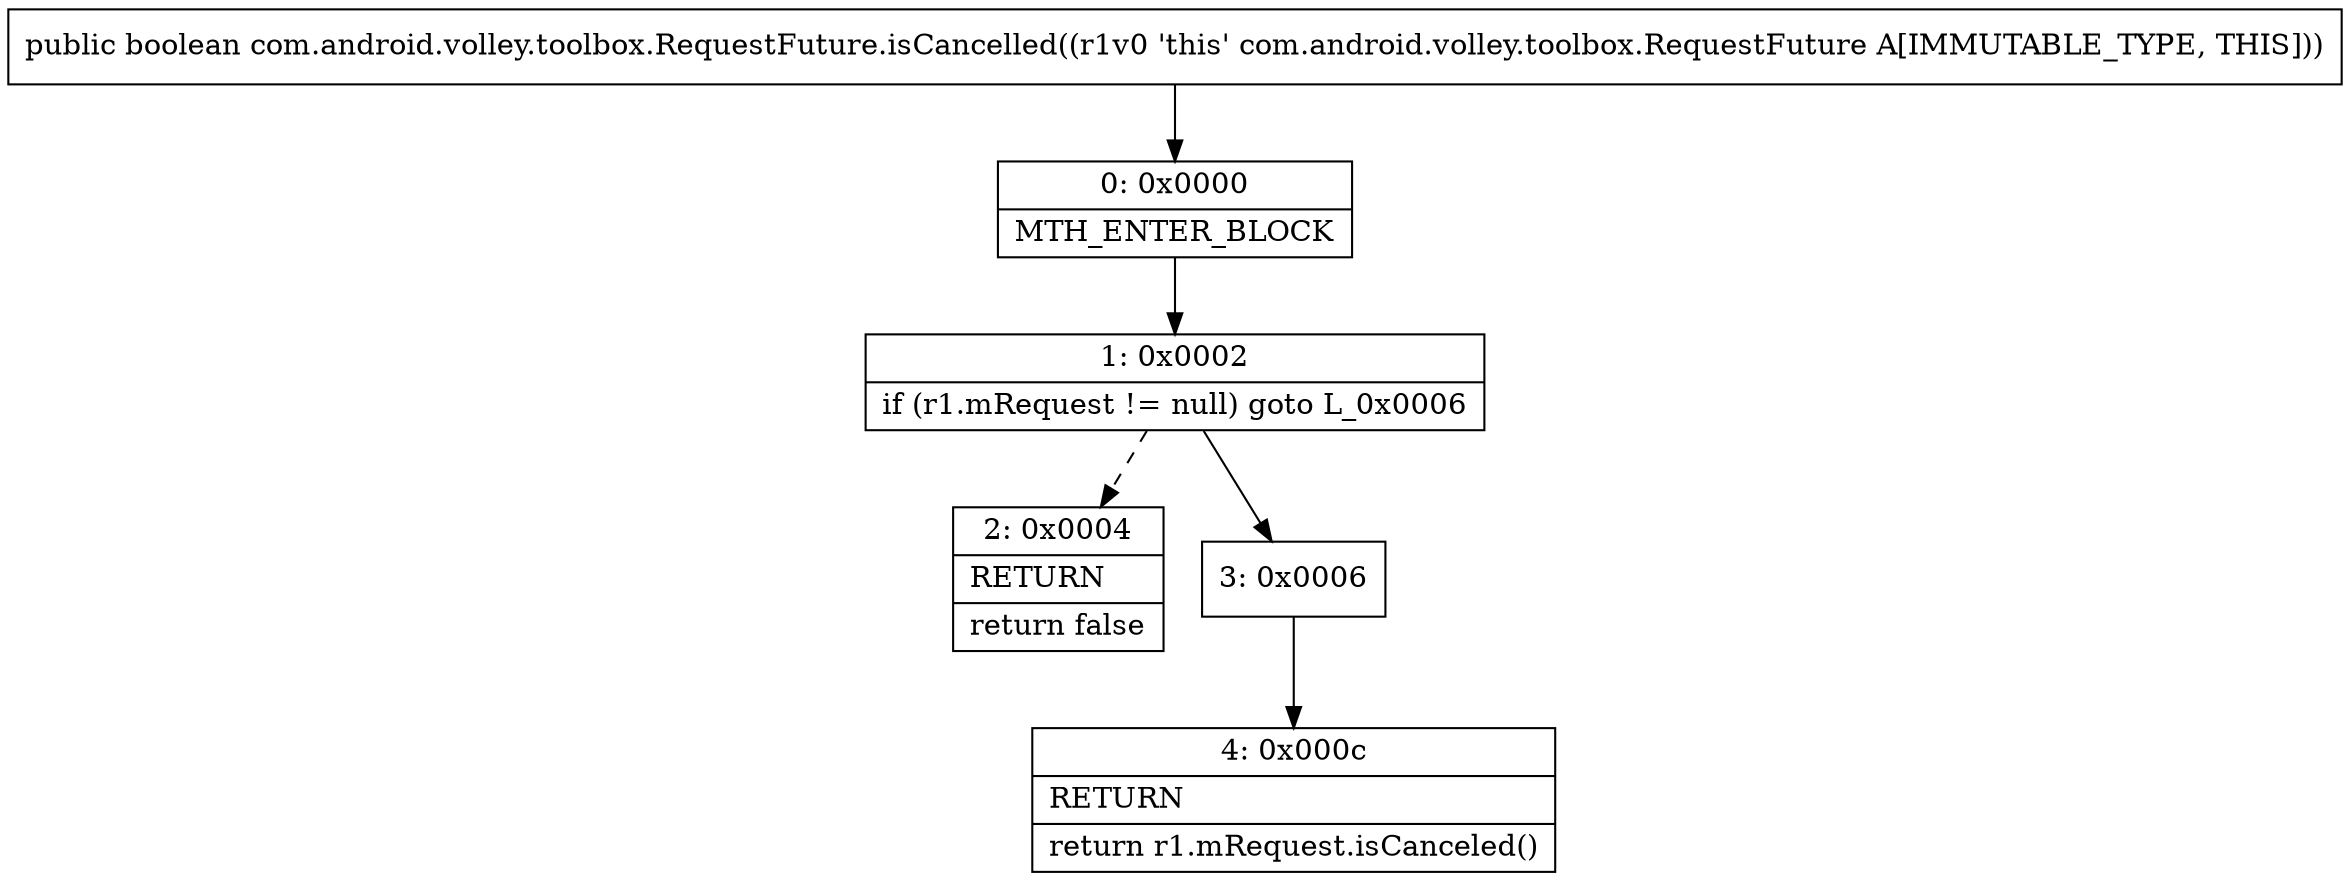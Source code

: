 digraph "CFG forcom.android.volley.toolbox.RequestFuture.isCancelled()Z" {
Node_0 [shape=record,label="{0\:\ 0x0000|MTH_ENTER_BLOCK\l}"];
Node_1 [shape=record,label="{1\:\ 0x0002|if (r1.mRequest != null) goto L_0x0006\l}"];
Node_2 [shape=record,label="{2\:\ 0x0004|RETURN\l|return false\l}"];
Node_3 [shape=record,label="{3\:\ 0x0006}"];
Node_4 [shape=record,label="{4\:\ 0x000c|RETURN\l|return r1.mRequest.isCanceled()\l}"];
MethodNode[shape=record,label="{public boolean com.android.volley.toolbox.RequestFuture.isCancelled((r1v0 'this' com.android.volley.toolbox.RequestFuture A[IMMUTABLE_TYPE, THIS])) }"];
MethodNode -> Node_0;
Node_0 -> Node_1;
Node_1 -> Node_2[style=dashed];
Node_1 -> Node_3;
Node_3 -> Node_4;
}

